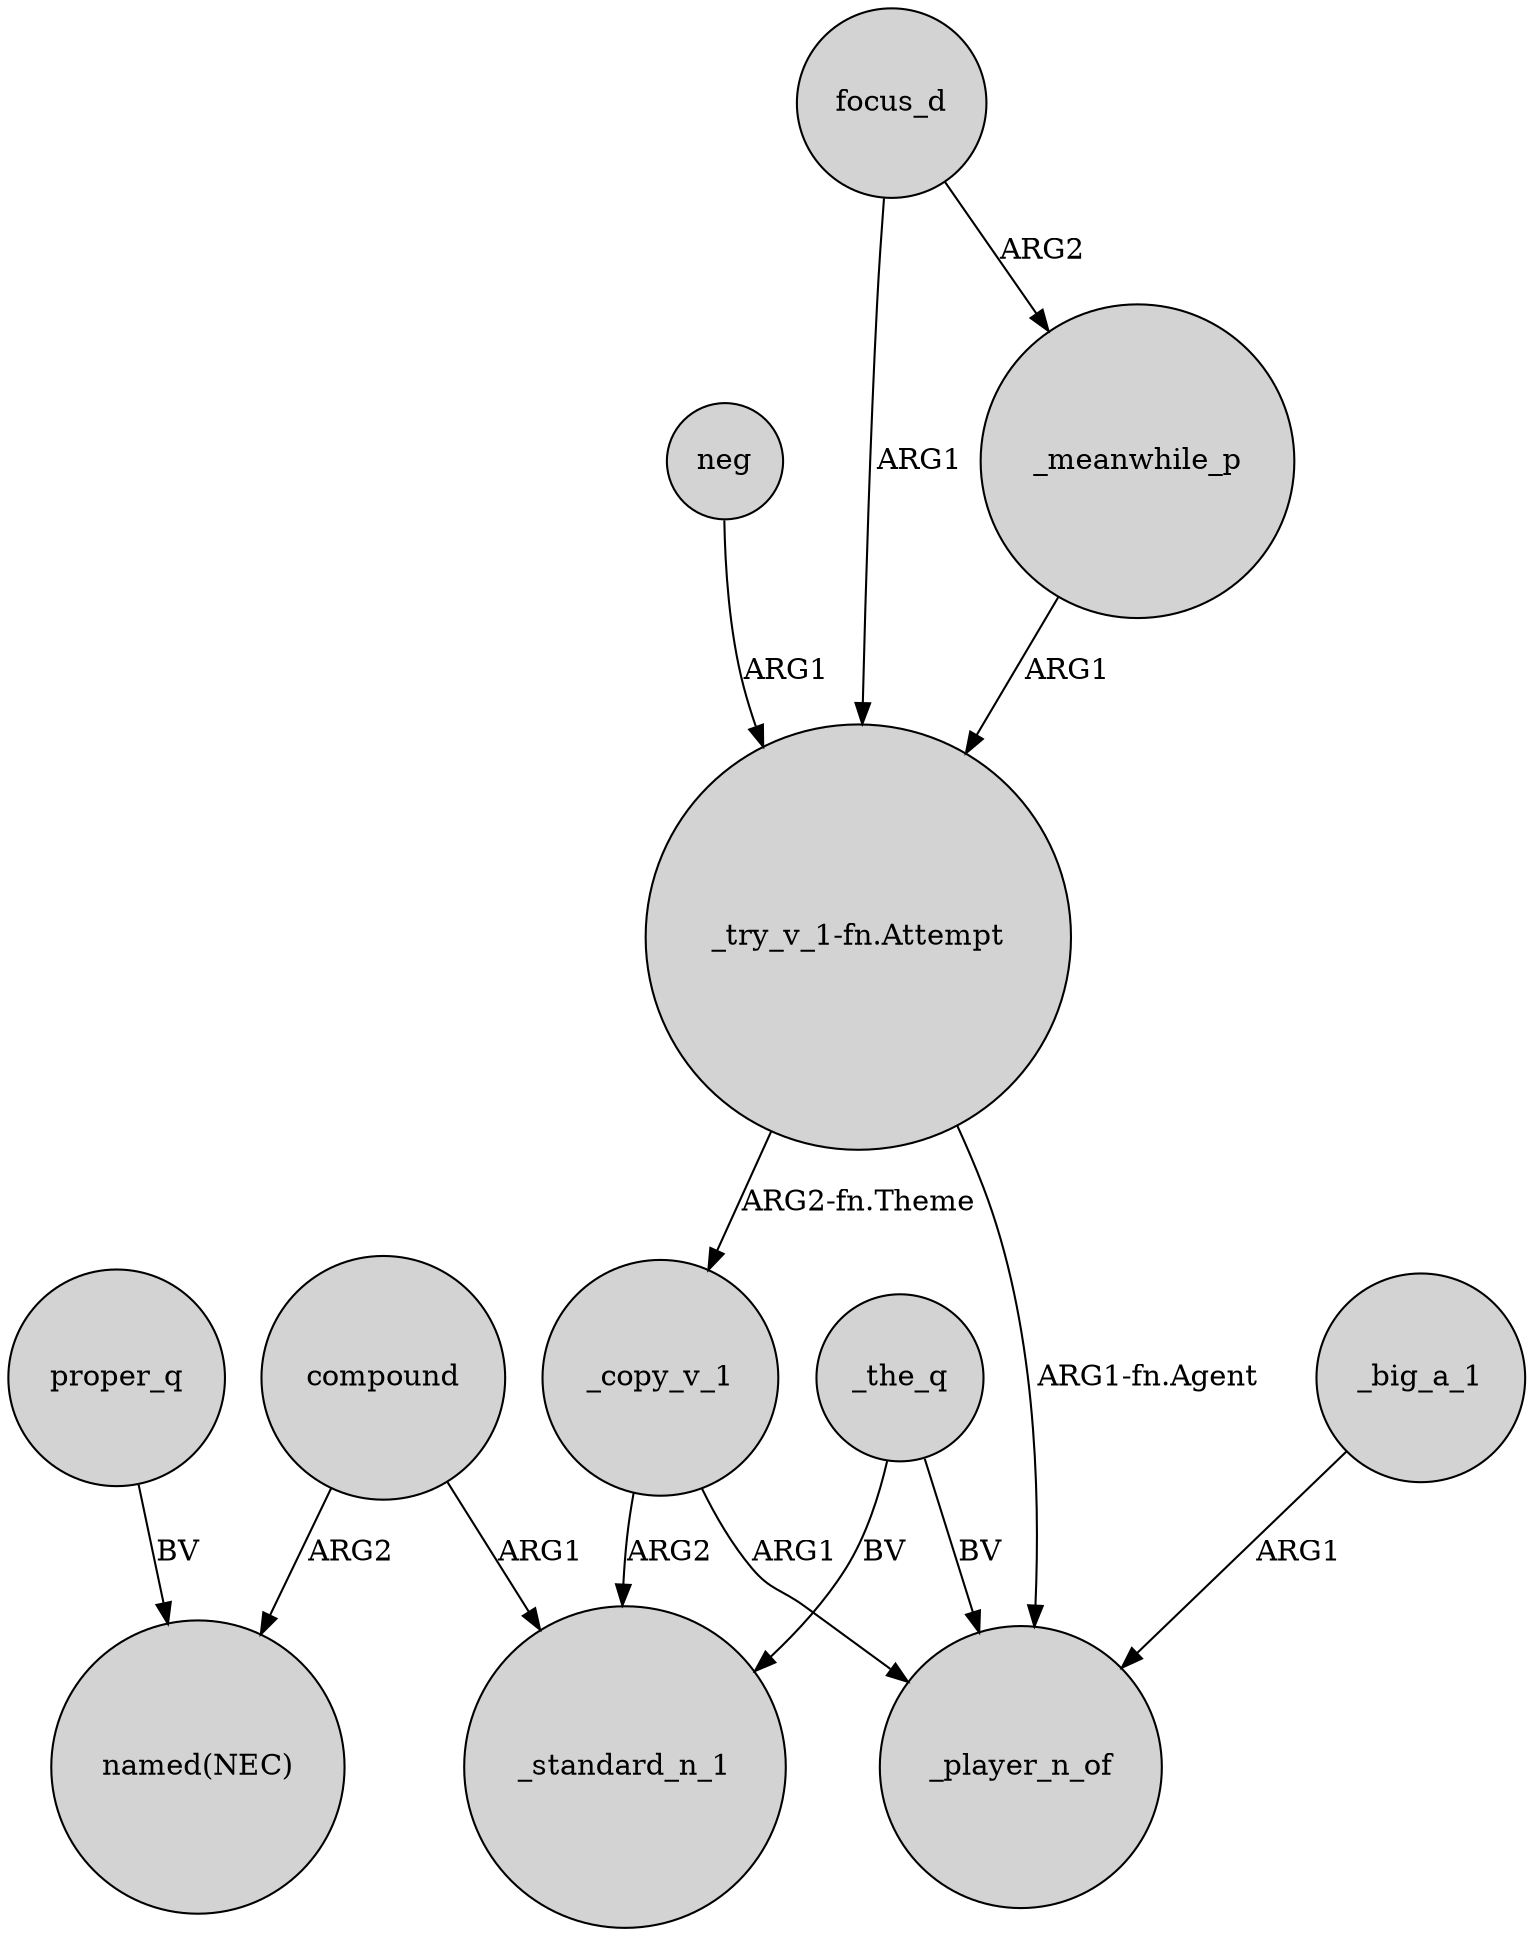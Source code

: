 digraph {
	node [shape=circle style=filled]
	_the_q -> _player_n_of [label=BV]
	proper_q -> "named(NEC)" [label=BV]
	_the_q -> _standard_n_1 [label=BV]
	neg -> "_try_v_1-fn.Attempt" [label=ARG1]
	"_try_v_1-fn.Attempt" -> _player_n_of [label="ARG1-fn.Agent"]
	focus_d -> "_try_v_1-fn.Attempt" [label=ARG1]
	focus_d -> _meanwhile_p [label=ARG2]
	compound -> "named(NEC)" [label=ARG2]
	_big_a_1 -> _player_n_of [label=ARG1]
	"_try_v_1-fn.Attempt" -> _copy_v_1 [label="ARG2-fn.Theme"]
	compound -> _standard_n_1 [label=ARG1]
	_copy_v_1 -> _player_n_of [label=ARG1]
	_meanwhile_p -> "_try_v_1-fn.Attempt" [label=ARG1]
	_copy_v_1 -> _standard_n_1 [label=ARG2]
}
